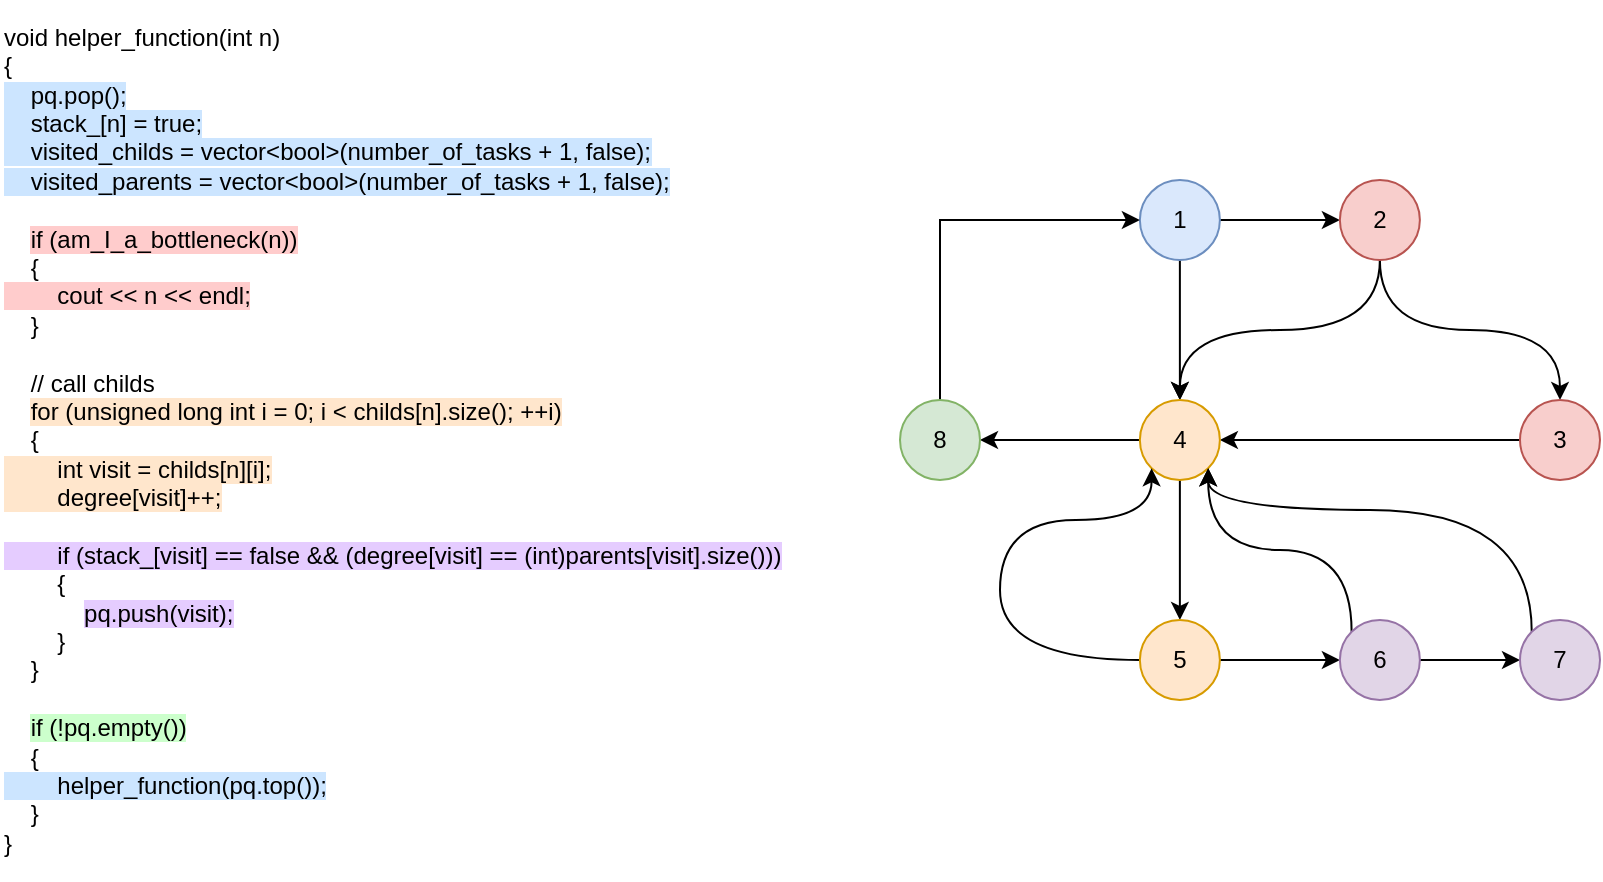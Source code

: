 <mxfile version="21.3.0" type="device">
  <diagram name="Page-1" id="O16oIW7MTGFbL38wEt7E">
    <mxGraphModel dx="1644" dy="514" grid="1" gridSize="10" guides="1" tooltips="1" connect="1" arrows="1" fold="1" page="1" pageScale="1" pageWidth="827" pageHeight="1169" math="0" shadow="0">
      <root>
        <mxCell id="0" />
        <mxCell id="1" parent="0" />
        <mxCell id="eCMuN70A0XHilftcNr7w-8" style="edgeStyle=orthogonalEdgeStyle;rounded=0;orthogonalLoop=1;jettySize=auto;html=1;exitX=1;exitY=0.5;exitDx=0;exitDy=0;entryX=0;entryY=0.5;entryDx=0;entryDy=0;" edge="1" parent="1" source="eCMuN70A0XHilftcNr7w-1" target="eCMuN70A0XHilftcNr7w-4">
          <mxGeometry relative="1" as="geometry" />
        </mxCell>
        <mxCell id="eCMuN70A0XHilftcNr7w-11" style="edgeStyle=orthogonalEdgeStyle;rounded=0;orthogonalLoop=1;jettySize=auto;html=1;exitX=0.5;exitY=1;exitDx=0;exitDy=0;entryX=0.5;entryY=0;entryDx=0;entryDy=0;" edge="1" parent="1" source="eCMuN70A0XHilftcNr7w-1" target="eCMuN70A0XHilftcNr7w-6">
          <mxGeometry relative="1" as="geometry" />
        </mxCell>
        <mxCell id="eCMuN70A0XHilftcNr7w-1" value="1" style="ellipse;whiteSpace=wrap;html=1;aspect=fixed;fillColor=#dae8fc;strokeColor=#6c8ebf;" vertex="1" parent="1">
          <mxGeometry x="479.94" y="130" width="40" height="40" as="geometry" />
        </mxCell>
        <mxCell id="eCMuN70A0XHilftcNr7w-2" value="&lt;div&gt;void helper_function(int n)&lt;/div&gt;&lt;div&gt;{&lt;/div&gt;&lt;div&gt;&lt;span style=&quot;background-color: rgb(204, 229, 255);&quot;&gt;&amp;nbsp; &amp;nbsp; pq.pop();&lt;/span&gt;&lt;/div&gt;&lt;div&gt;&lt;span style=&quot;background-color: rgb(204, 229, 255);&quot;&gt;&amp;nbsp; &amp;nbsp; stack_[n] = true;&lt;/span&gt;&lt;/div&gt;&lt;div&gt;&lt;span style=&quot;background-color: rgb(204, 229, 255);&quot;&gt;&amp;nbsp; &amp;nbsp; visited_childs = vector&amp;lt;bool&amp;gt;(number_of_tasks + 1, false);&lt;/span&gt;&lt;/div&gt;&lt;div&gt;&lt;span style=&quot;background-color: rgb(204, 229, 255);&quot;&gt;&amp;nbsp; &amp;nbsp; visited_parents = vector&amp;lt;bool&amp;gt;(number_of_tasks + 1, false);&lt;/span&gt;&lt;/div&gt;&lt;div&gt;&lt;br&gt;&lt;/div&gt;&lt;div&gt;&amp;nbsp; &amp;nbsp; &lt;span style=&quot;background-color: rgb(255, 204, 204);&quot;&gt;if (am_I_a_bottleneck(n))&lt;/span&gt;&lt;/div&gt;&lt;div&gt;&amp;nbsp; &amp;nbsp; {&lt;/div&gt;&lt;div&gt;&lt;span style=&quot;background-color: rgb(255, 204, 204);&quot;&gt;&amp;nbsp; &amp;nbsp; &amp;nbsp; &amp;nbsp; cout &amp;lt;&amp;lt; n &amp;lt;&amp;lt; endl;&lt;/span&gt;&lt;/div&gt;&lt;div&gt;&amp;nbsp; &amp;nbsp; }&lt;/div&gt;&lt;div&gt;&lt;br&gt;&lt;/div&gt;&lt;div&gt;&amp;nbsp; &amp;nbsp; // call childs&lt;/div&gt;&lt;div&gt;&amp;nbsp; &amp;nbsp; &lt;span style=&quot;background-color: rgb(255, 230, 204);&quot;&gt;for (unsigned long int i = 0; i &amp;lt; childs[n].size(); ++i)&lt;/span&gt;&lt;/div&gt;&lt;div&gt;&amp;nbsp; &amp;nbsp; {&lt;/div&gt;&lt;div&gt;&lt;span style=&quot;background-color: rgb(255, 230, 204);&quot;&gt;&amp;nbsp; &amp;nbsp; &amp;nbsp; &amp;nbsp; int visit = childs[n][i];&lt;/span&gt;&lt;/div&gt;&lt;div&gt;&lt;span style=&quot;background-color: rgb(255, 230, 204);&quot;&gt;&amp;nbsp; &amp;nbsp; &amp;nbsp; &amp;nbsp; degree[visit]++;&lt;/span&gt;&lt;/div&gt;&lt;div&gt;&lt;br&gt;&lt;/div&gt;&lt;div&gt;&lt;span style=&quot;background-color: rgb(229, 204, 255);&quot;&gt;&amp;nbsp; &amp;nbsp; &amp;nbsp; &amp;nbsp; if (stack_[visit] == false &amp;amp;&amp;amp; (degree[visit] == (int)parents[visit].size()))&lt;/span&gt;&lt;/div&gt;&lt;div&gt;&amp;nbsp; &amp;nbsp; &amp;nbsp; &amp;nbsp; {&lt;/div&gt;&lt;div&gt;&amp;nbsp; &amp;nbsp; &amp;nbsp; &amp;nbsp; &amp;nbsp; &amp;nbsp; &lt;span style=&quot;background-color: rgb(229, 204, 255);&quot;&gt;pq.push(visit);&lt;/span&gt;&lt;/div&gt;&lt;div&gt;&amp;nbsp; &amp;nbsp; &amp;nbsp; &amp;nbsp; }&lt;/div&gt;&lt;div&gt;&amp;nbsp; &amp;nbsp; }&lt;/div&gt;&lt;div&gt;&lt;br&gt;&lt;/div&gt;&lt;div&gt;&amp;nbsp; &amp;nbsp; &lt;span style=&quot;background-color: rgb(204, 255, 204);&quot;&gt;if (!pq.empty())&lt;/span&gt;&lt;/div&gt;&lt;div&gt;&amp;nbsp; &amp;nbsp; {&lt;/div&gt;&lt;div&gt;&lt;span style=&quot;background-color: rgb(204, 229, 255);&quot;&gt;&amp;nbsp; &amp;nbsp; &amp;nbsp; &amp;nbsp; helper_function(pq.top());&lt;/span&gt;&lt;/div&gt;&lt;div&gt;&amp;nbsp; &amp;nbsp; }&lt;/div&gt;&lt;div&gt;}&lt;/div&gt;" style="text;html=1;strokeColor=none;fillColor=none;align=left;verticalAlign=middle;whiteSpace=wrap;rounded=0;" vertex="1" parent="1">
          <mxGeometry x="-90" y="40" width="400" height="440" as="geometry" />
        </mxCell>
        <mxCell id="eCMuN70A0XHilftcNr7w-27" style="edgeStyle=orthogonalEdgeStyle;orthogonalLoop=1;jettySize=auto;html=1;exitX=0;exitY=1;exitDx=0;exitDy=0;entryX=1;entryY=0;entryDx=0;entryDy=0;strokeColor=none;curved=1;" edge="1" parent="1" source="eCMuN70A0XHilftcNr7w-4" target="eCMuN70A0XHilftcNr7w-6">
          <mxGeometry relative="1" as="geometry" />
        </mxCell>
        <mxCell id="eCMuN70A0XHilftcNr7w-30" style="edgeStyle=orthogonalEdgeStyle;orthogonalLoop=1;jettySize=auto;html=1;exitX=0.5;exitY=1;exitDx=0;exitDy=0;entryX=0.5;entryY=0;entryDx=0;entryDy=0;curved=1;" edge="1" parent="1" source="eCMuN70A0XHilftcNr7w-4" target="eCMuN70A0XHilftcNr7w-6">
          <mxGeometry relative="1" as="geometry" />
        </mxCell>
        <mxCell id="eCMuN70A0XHilftcNr7w-31" style="edgeStyle=orthogonalEdgeStyle;orthogonalLoop=1;jettySize=auto;html=1;exitX=0.5;exitY=1;exitDx=0;exitDy=0;entryX=0.5;entryY=0;entryDx=0;entryDy=0;curved=1;" edge="1" parent="1" source="eCMuN70A0XHilftcNr7w-4" target="eCMuN70A0XHilftcNr7w-5">
          <mxGeometry relative="1" as="geometry" />
        </mxCell>
        <mxCell id="eCMuN70A0XHilftcNr7w-4" value="2" style="ellipse;whiteSpace=wrap;html=1;aspect=fixed;fillColor=#f8cecc;strokeColor=#b85450;" vertex="1" parent="1">
          <mxGeometry x="579.94" y="130" width="40" height="40" as="geometry" />
        </mxCell>
        <mxCell id="eCMuN70A0XHilftcNr7w-10" style="edgeStyle=orthogonalEdgeStyle;rounded=0;orthogonalLoop=1;jettySize=auto;html=1;exitX=0;exitY=0.5;exitDx=0;exitDy=0;" edge="1" parent="1" source="eCMuN70A0XHilftcNr7w-5" target="eCMuN70A0XHilftcNr7w-6">
          <mxGeometry relative="1" as="geometry" />
        </mxCell>
        <mxCell id="eCMuN70A0XHilftcNr7w-5" value="3" style="ellipse;whiteSpace=wrap;html=1;aspect=fixed;fillColor=#f8cecc;strokeColor=#b85450;" vertex="1" parent="1">
          <mxGeometry x="670" y="240" width="40" height="40" as="geometry" />
        </mxCell>
        <mxCell id="eCMuN70A0XHilftcNr7w-33" style="edgeStyle=orthogonalEdgeStyle;rounded=0;orthogonalLoop=1;jettySize=auto;html=1;exitX=0.5;exitY=1;exitDx=0;exitDy=0;entryX=0.5;entryY=0;entryDx=0;entryDy=0;" edge="1" parent="1" source="eCMuN70A0XHilftcNr7w-6" target="eCMuN70A0XHilftcNr7w-13">
          <mxGeometry relative="1" as="geometry" />
        </mxCell>
        <mxCell id="eCMuN70A0XHilftcNr7w-39" style="edgeStyle=orthogonalEdgeStyle;rounded=0;orthogonalLoop=1;jettySize=auto;html=1;" edge="1" parent="1" source="eCMuN70A0XHilftcNr7w-6" target="eCMuN70A0XHilftcNr7w-19">
          <mxGeometry relative="1" as="geometry" />
        </mxCell>
        <mxCell id="eCMuN70A0XHilftcNr7w-6" value="4" style="ellipse;whiteSpace=wrap;html=1;aspect=fixed;fillColor=#ffe6cc;strokeColor=#d79b00;" vertex="1" parent="1">
          <mxGeometry x="479.94" y="240" width="40" height="40" as="geometry" />
        </mxCell>
        <mxCell id="eCMuN70A0XHilftcNr7w-36" style="edgeStyle=orthogonalEdgeStyle;rounded=0;orthogonalLoop=1;jettySize=auto;html=1;exitX=1;exitY=0.5;exitDx=0;exitDy=0;entryX=0;entryY=0.5;entryDx=0;entryDy=0;" edge="1" parent="1" source="eCMuN70A0XHilftcNr7w-13" target="eCMuN70A0XHilftcNr7w-15">
          <mxGeometry relative="1" as="geometry" />
        </mxCell>
        <mxCell id="eCMuN70A0XHilftcNr7w-42" style="edgeStyle=orthogonalEdgeStyle;orthogonalLoop=1;jettySize=auto;html=1;exitX=0;exitY=0.5;exitDx=0;exitDy=0;entryX=0;entryY=1;entryDx=0;entryDy=0;curved=1;" edge="1" parent="1" source="eCMuN70A0XHilftcNr7w-13" target="eCMuN70A0XHilftcNr7w-6">
          <mxGeometry relative="1" as="geometry">
            <Array as="points">
              <mxPoint x="410" y="370" />
              <mxPoint x="410" y="300" />
              <mxPoint x="486" y="300" />
            </Array>
          </mxGeometry>
        </mxCell>
        <mxCell id="eCMuN70A0XHilftcNr7w-13" value="5" style="ellipse;whiteSpace=wrap;html=1;aspect=fixed;fillColor=#ffe6cc;strokeColor=#d79b00;" vertex="1" parent="1">
          <mxGeometry x="479.94" y="350" width="40" height="40" as="geometry" />
        </mxCell>
        <mxCell id="eCMuN70A0XHilftcNr7w-35" style="edgeStyle=orthogonalEdgeStyle;orthogonalLoop=1;jettySize=auto;html=1;exitX=0;exitY=0;exitDx=0;exitDy=0;entryX=1;entryY=1;entryDx=0;entryDy=0;curved=1;" edge="1" parent="1" source="eCMuN70A0XHilftcNr7w-15" target="eCMuN70A0XHilftcNr7w-6">
          <mxGeometry relative="1" as="geometry">
            <Array as="points">
              <mxPoint x="586" y="315" />
              <mxPoint x="514" y="315" />
            </Array>
          </mxGeometry>
        </mxCell>
        <mxCell id="eCMuN70A0XHilftcNr7w-41" style="edgeStyle=orthogonalEdgeStyle;rounded=0;orthogonalLoop=1;jettySize=auto;html=1;entryX=0;entryY=0.5;entryDx=0;entryDy=0;" edge="1" parent="1" source="eCMuN70A0XHilftcNr7w-15" target="eCMuN70A0XHilftcNr7w-17">
          <mxGeometry relative="1" as="geometry" />
        </mxCell>
        <mxCell id="eCMuN70A0XHilftcNr7w-15" value="6" style="ellipse;whiteSpace=wrap;html=1;aspect=fixed;fillColor=#e1d5e7;strokeColor=#9673a6;" vertex="1" parent="1">
          <mxGeometry x="579.94" y="350" width="40" height="40" as="geometry" />
        </mxCell>
        <mxCell id="eCMuN70A0XHilftcNr7w-38" style="edgeStyle=orthogonalEdgeStyle;orthogonalLoop=1;jettySize=auto;html=1;exitX=0;exitY=0;exitDx=0;exitDy=0;entryX=1;entryY=1;entryDx=0;entryDy=0;curved=1;" edge="1" parent="1" source="eCMuN70A0XHilftcNr7w-17" target="eCMuN70A0XHilftcNr7w-6">
          <mxGeometry relative="1" as="geometry">
            <Array as="points">
              <mxPoint x="676" y="295" />
              <mxPoint x="514" y="295" />
            </Array>
          </mxGeometry>
        </mxCell>
        <mxCell id="eCMuN70A0XHilftcNr7w-17" value="7" style="ellipse;whiteSpace=wrap;html=1;aspect=fixed;fillColor=#e1d5e7;strokeColor=#9673a6;" vertex="1" parent="1">
          <mxGeometry x="670" y="350" width="40" height="40" as="geometry" />
        </mxCell>
        <mxCell id="eCMuN70A0XHilftcNr7w-40" style="edgeStyle=orthogonalEdgeStyle;rounded=0;orthogonalLoop=1;jettySize=auto;html=1;exitX=0.5;exitY=0;exitDx=0;exitDy=0;entryX=0;entryY=0.5;entryDx=0;entryDy=0;" edge="1" parent="1" source="eCMuN70A0XHilftcNr7w-19" target="eCMuN70A0XHilftcNr7w-1">
          <mxGeometry relative="1" as="geometry" />
        </mxCell>
        <mxCell id="eCMuN70A0XHilftcNr7w-19" value="8" style="ellipse;whiteSpace=wrap;html=1;aspect=fixed;fillColor=#d5e8d4;strokeColor=#82b366;" vertex="1" parent="1">
          <mxGeometry x="360" y="240" width="40" height="40" as="geometry" />
        </mxCell>
      </root>
    </mxGraphModel>
  </diagram>
</mxfile>
